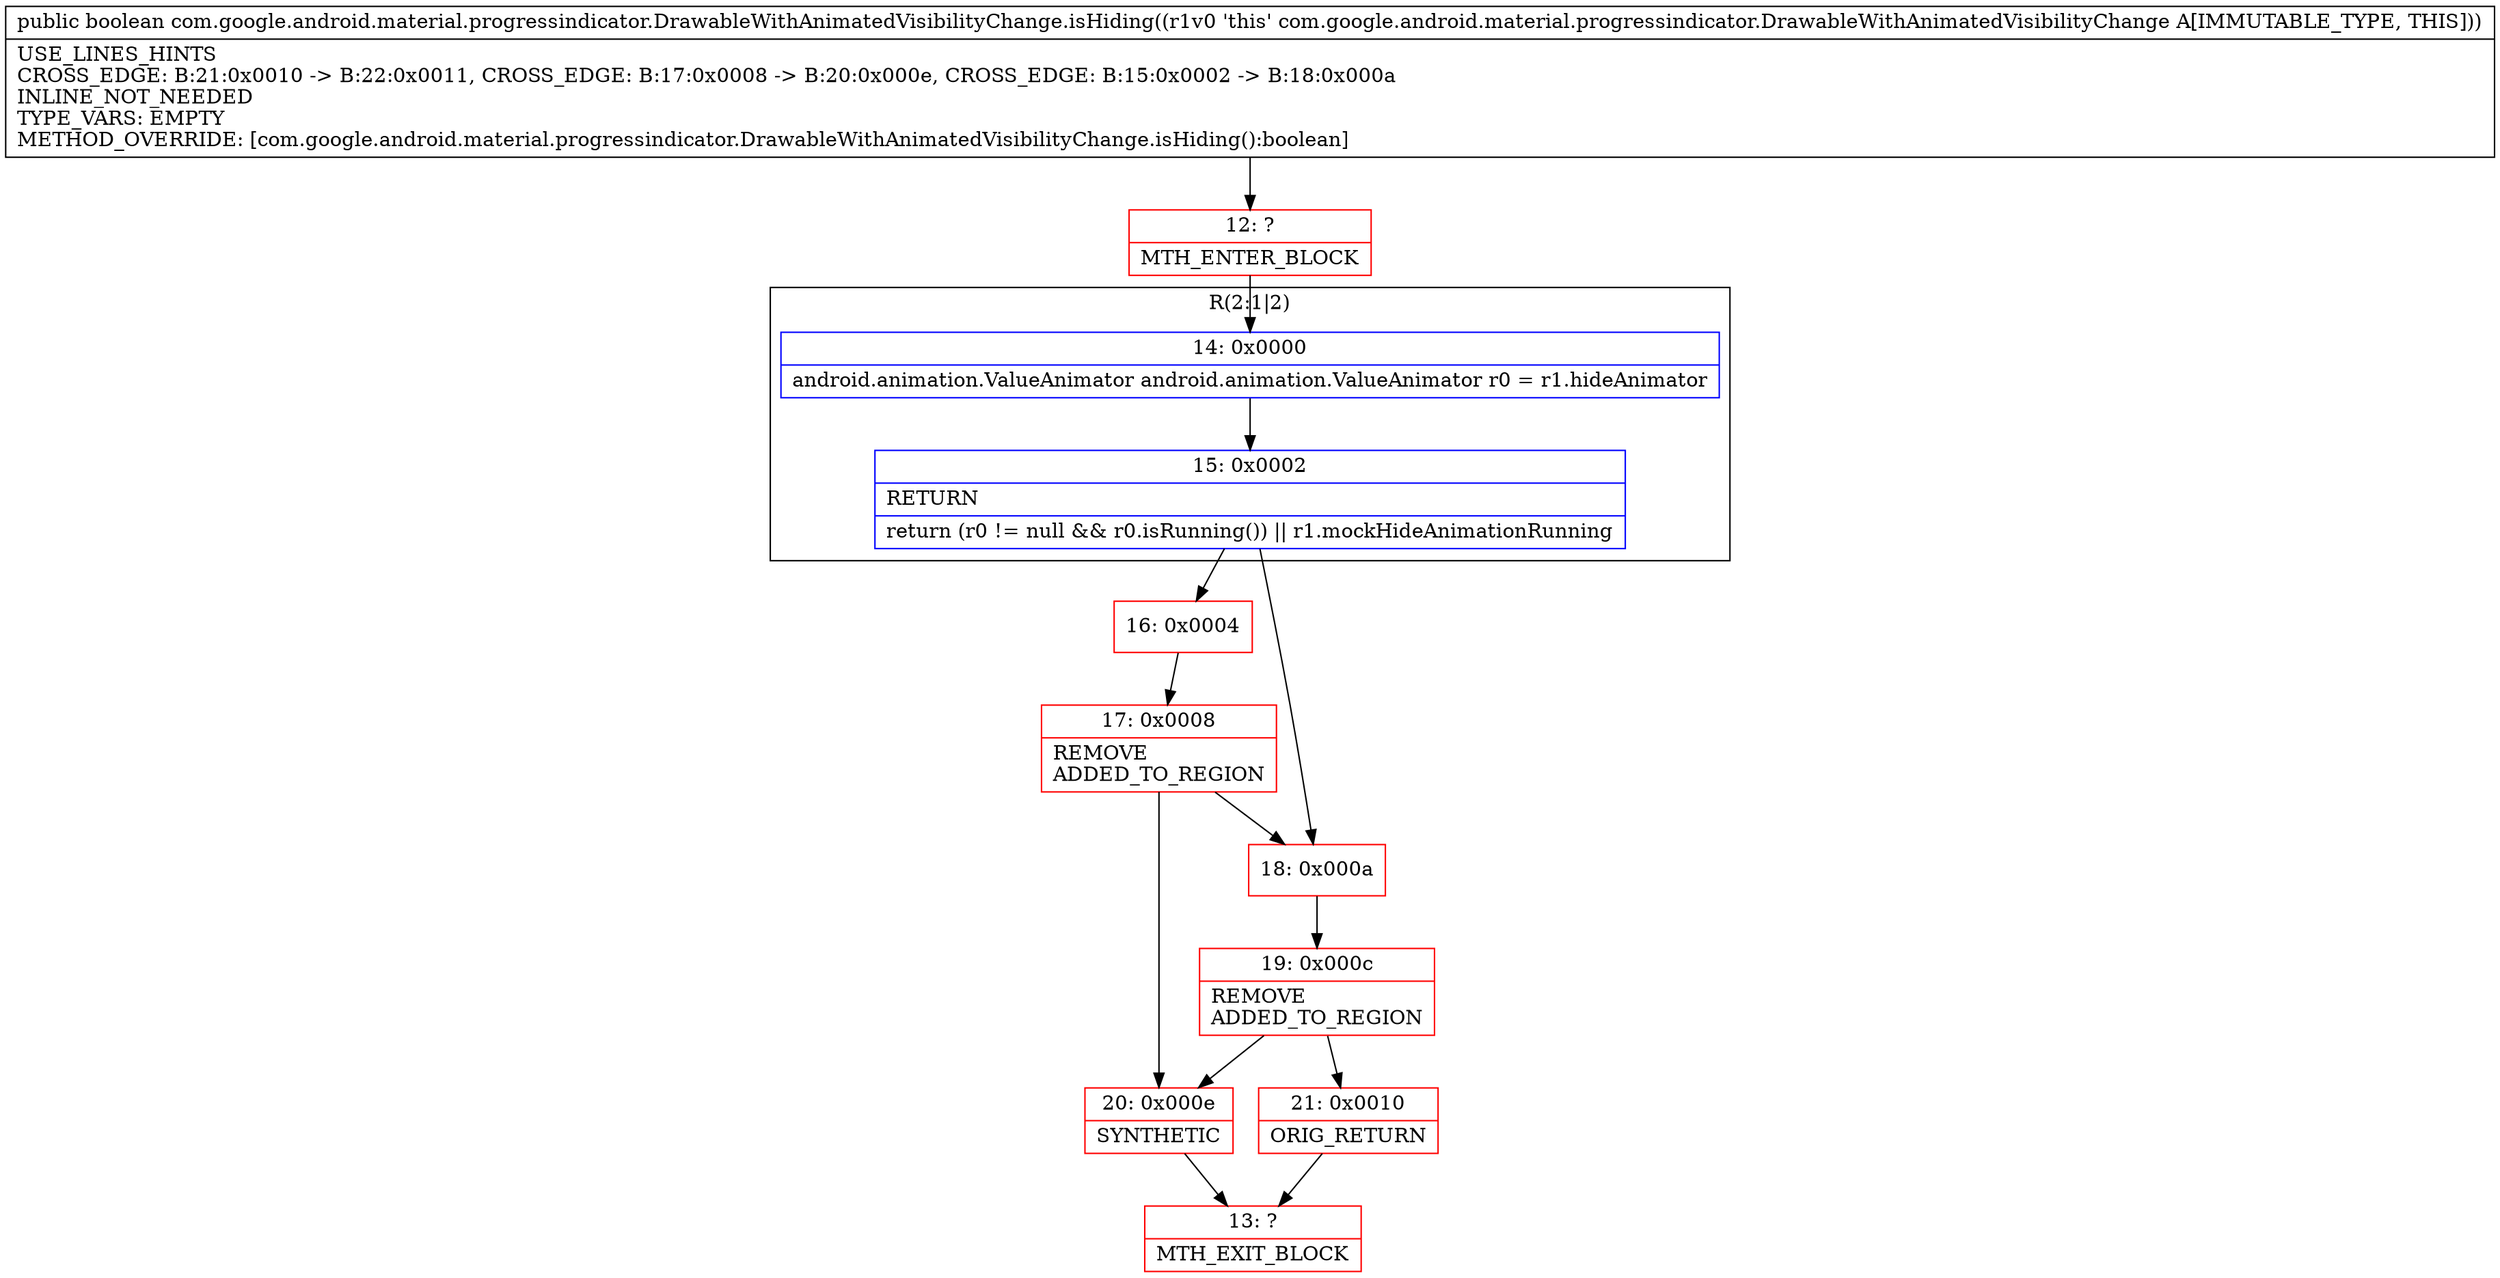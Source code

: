 digraph "CFG forcom.google.android.material.progressindicator.DrawableWithAnimatedVisibilityChange.isHiding()Z" {
subgraph cluster_Region_1340594428 {
label = "R(2:1|2)";
node [shape=record,color=blue];
Node_14 [shape=record,label="{14\:\ 0x0000|android.animation.ValueAnimator android.animation.ValueAnimator r0 = r1.hideAnimator\l}"];
Node_15 [shape=record,label="{15\:\ 0x0002|RETURN\l|return (r0 != null && r0.isRunning()) \|\| r1.mockHideAnimationRunning\l}"];
}
Node_12 [shape=record,color=red,label="{12\:\ ?|MTH_ENTER_BLOCK\l}"];
Node_16 [shape=record,color=red,label="{16\:\ 0x0004}"];
Node_17 [shape=record,color=red,label="{17\:\ 0x0008|REMOVE\lADDED_TO_REGION\l}"];
Node_20 [shape=record,color=red,label="{20\:\ 0x000e|SYNTHETIC\l}"];
Node_13 [shape=record,color=red,label="{13\:\ ?|MTH_EXIT_BLOCK\l}"];
Node_18 [shape=record,color=red,label="{18\:\ 0x000a}"];
Node_19 [shape=record,color=red,label="{19\:\ 0x000c|REMOVE\lADDED_TO_REGION\l}"];
Node_21 [shape=record,color=red,label="{21\:\ 0x0010|ORIG_RETURN\l}"];
MethodNode[shape=record,label="{public boolean com.google.android.material.progressindicator.DrawableWithAnimatedVisibilityChange.isHiding((r1v0 'this' com.google.android.material.progressindicator.DrawableWithAnimatedVisibilityChange A[IMMUTABLE_TYPE, THIS]))  | USE_LINES_HINTS\lCROSS_EDGE: B:21:0x0010 \-\> B:22:0x0011, CROSS_EDGE: B:17:0x0008 \-\> B:20:0x000e, CROSS_EDGE: B:15:0x0002 \-\> B:18:0x000a\lINLINE_NOT_NEEDED\lTYPE_VARS: EMPTY\lMETHOD_OVERRIDE: [com.google.android.material.progressindicator.DrawableWithAnimatedVisibilityChange.isHiding():boolean]\l}"];
MethodNode -> Node_12;Node_14 -> Node_15;
Node_15 -> Node_16;
Node_15 -> Node_18;
Node_12 -> Node_14;
Node_16 -> Node_17;
Node_17 -> Node_18;
Node_17 -> Node_20;
Node_20 -> Node_13;
Node_18 -> Node_19;
Node_19 -> Node_20;
Node_19 -> Node_21;
Node_21 -> Node_13;
}

